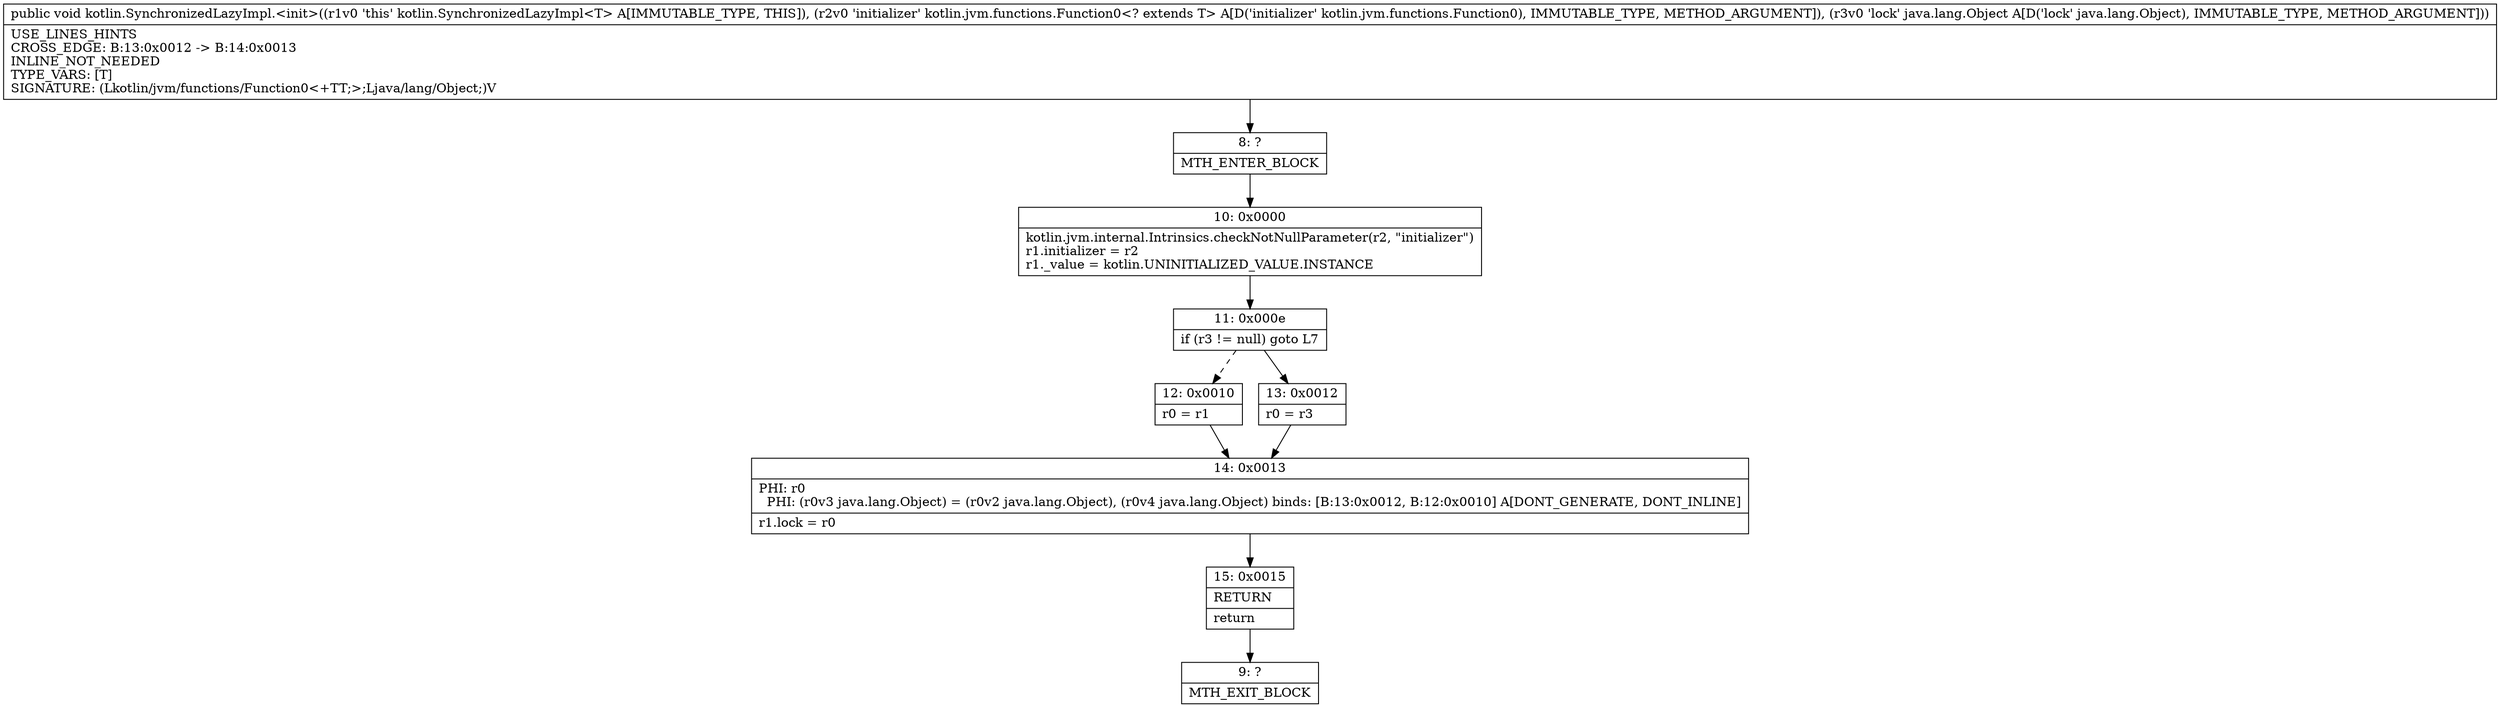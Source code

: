 digraph "CFG forkotlin.SynchronizedLazyImpl.\<init\>(Lkotlin\/jvm\/functions\/Function0;Ljava\/lang\/Object;)V" {
Node_8 [shape=record,label="{8\:\ ?|MTH_ENTER_BLOCK\l}"];
Node_10 [shape=record,label="{10\:\ 0x0000|kotlin.jvm.internal.Intrinsics.checkNotNullParameter(r2, \"initializer\")\lr1.initializer = r2\lr1._value = kotlin.UNINITIALIZED_VALUE.INSTANCE\l}"];
Node_11 [shape=record,label="{11\:\ 0x000e|if (r3 != null) goto L7\l}"];
Node_12 [shape=record,label="{12\:\ 0x0010|r0 = r1\l}"];
Node_14 [shape=record,label="{14\:\ 0x0013|PHI: r0 \l  PHI: (r0v3 java.lang.Object) = (r0v2 java.lang.Object), (r0v4 java.lang.Object) binds: [B:13:0x0012, B:12:0x0010] A[DONT_GENERATE, DONT_INLINE]\l|r1.lock = r0\l}"];
Node_15 [shape=record,label="{15\:\ 0x0015|RETURN\l|return\l}"];
Node_9 [shape=record,label="{9\:\ ?|MTH_EXIT_BLOCK\l}"];
Node_13 [shape=record,label="{13\:\ 0x0012|r0 = r3\l}"];
MethodNode[shape=record,label="{public void kotlin.SynchronizedLazyImpl.\<init\>((r1v0 'this' kotlin.SynchronizedLazyImpl\<T\> A[IMMUTABLE_TYPE, THIS]), (r2v0 'initializer' kotlin.jvm.functions.Function0\<? extends T\> A[D('initializer' kotlin.jvm.functions.Function0), IMMUTABLE_TYPE, METHOD_ARGUMENT]), (r3v0 'lock' java.lang.Object A[D('lock' java.lang.Object), IMMUTABLE_TYPE, METHOD_ARGUMENT]))  | USE_LINES_HINTS\lCROSS_EDGE: B:13:0x0012 \-\> B:14:0x0013\lINLINE_NOT_NEEDED\lTYPE_VARS: [T]\lSIGNATURE: (Lkotlin\/jvm\/functions\/Function0\<+TT;\>;Ljava\/lang\/Object;)V\l}"];
MethodNode -> Node_8;Node_8 -> Node_10;
Node_10 -> Node_11;
Node_11 -> Node_12[style=dashed];
Node_11 -> Node_13;
Node_12 -> Node_14;
Node_14 -> Node_15;
Node_15 -> Node_9;
Node_13 -> Node_14;
}

